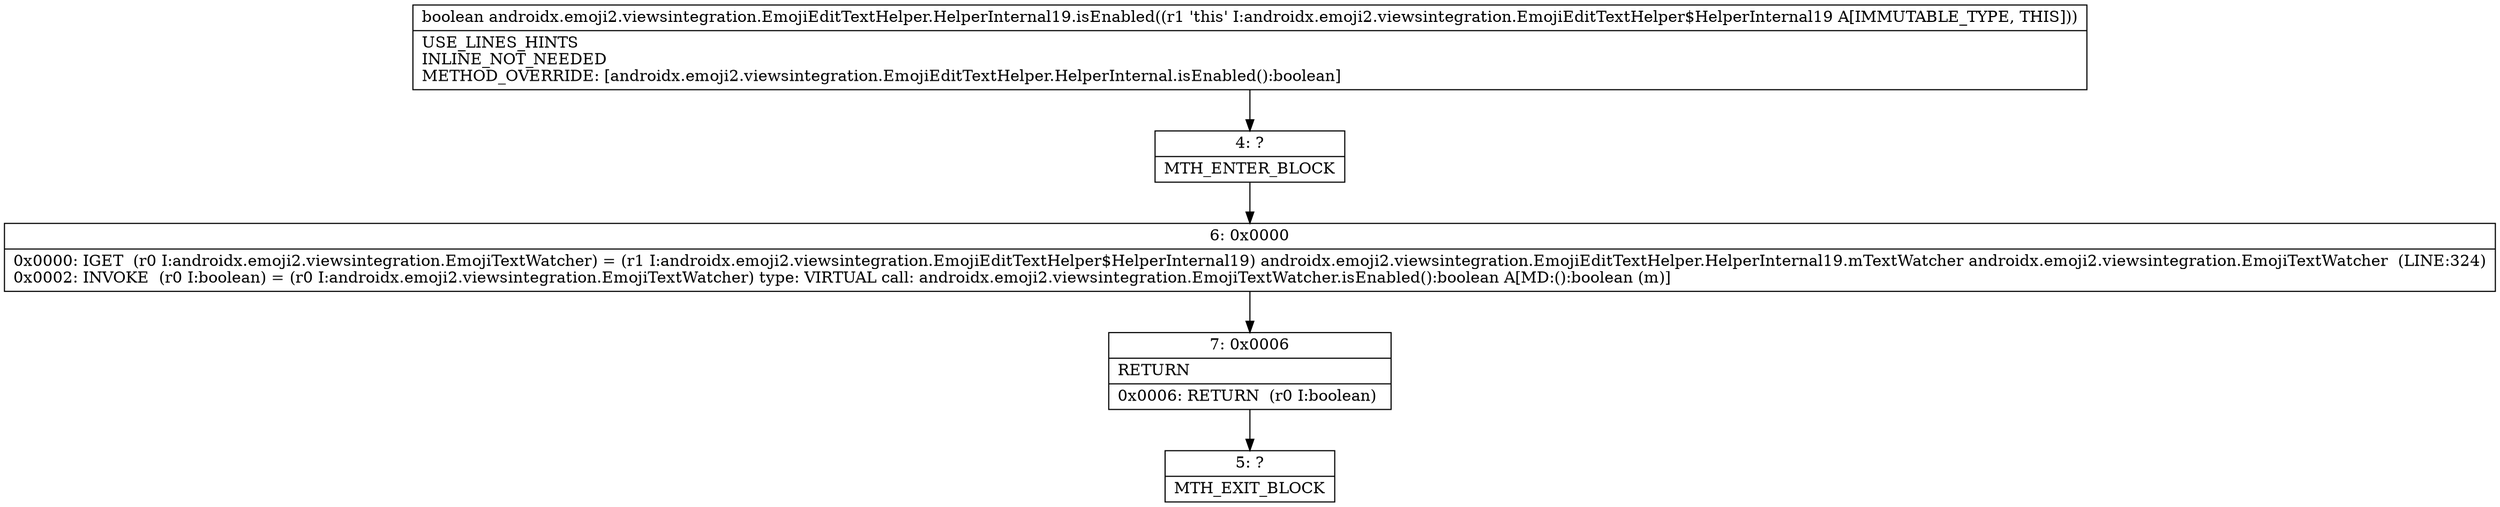 digraph "CFG forandroidx.emoji2.viewsintegration.EmojiEditTextHelper.HelperInternal19.isEnabled()Z" {
Node_4 [shape=record,label="{4\:\ ?|MTH_ENTER_BLOCK\l}"];
Node_6 [shape=record,label="{6\:\ 0x0000|0x0000: IGET  (r0 I:androidx.emoji2.viewsintegration.EmojiTextWatcher) = (r1 I:androidx.emoji2.viewsintegration.EmojiEditTextHelper$HelperInternal19) androidx.emoji2.viewsintegration.EmojiEditTextHelper.HelperInternal19.mTextWatcher androidx.emoji2.viewsintegration.EmojiTextWatcher  (LINE:324)\l0x0002: INVOKE  (r0 I:boolean) = (r0 I:androidx.emoji2.viewsintegration.EmojiTextWatcher) type: VIRTUAL call: androidx.emoji2.viewsintegration.EmojiTextWatcher.isEnabled():boolean A[MD:():boolean (m)]\l}"];
Node_7 [shape=record,label="{7\:\ 0x0006|RETURN\l|0x0006: RETURN  (r0 I:boolean) \l}"];
Node_5 [shape=record,label="{5\:\ ?|MTH_EXIT_BLOCK\l}"];
MethodNode[shape=record,label="{boolean androidx.emoji2.viewsintegration.EmojiEditTextHelper.HelperInternal19.isEnabled((r1 'this' I:androidx.emoji2.viewsintegration.EmojiEditTextHelper$HelperInternal19 A[IMMUTABLE_TYPE, THIS]))  | USE_LINES_HINTS\lINLINE_NOT_NEEDED\lMETHOD_OVERRIDE: [androidx.emoji2.viewsintegration.EmojiEditTextHelper.HelperInternal.isEnabled():boolean]\l}"];
MethodNode -> Node_4;Node_4 -> Node_6;
Node_6 -> Node_7;
Node_7 -> Node_5;
}

